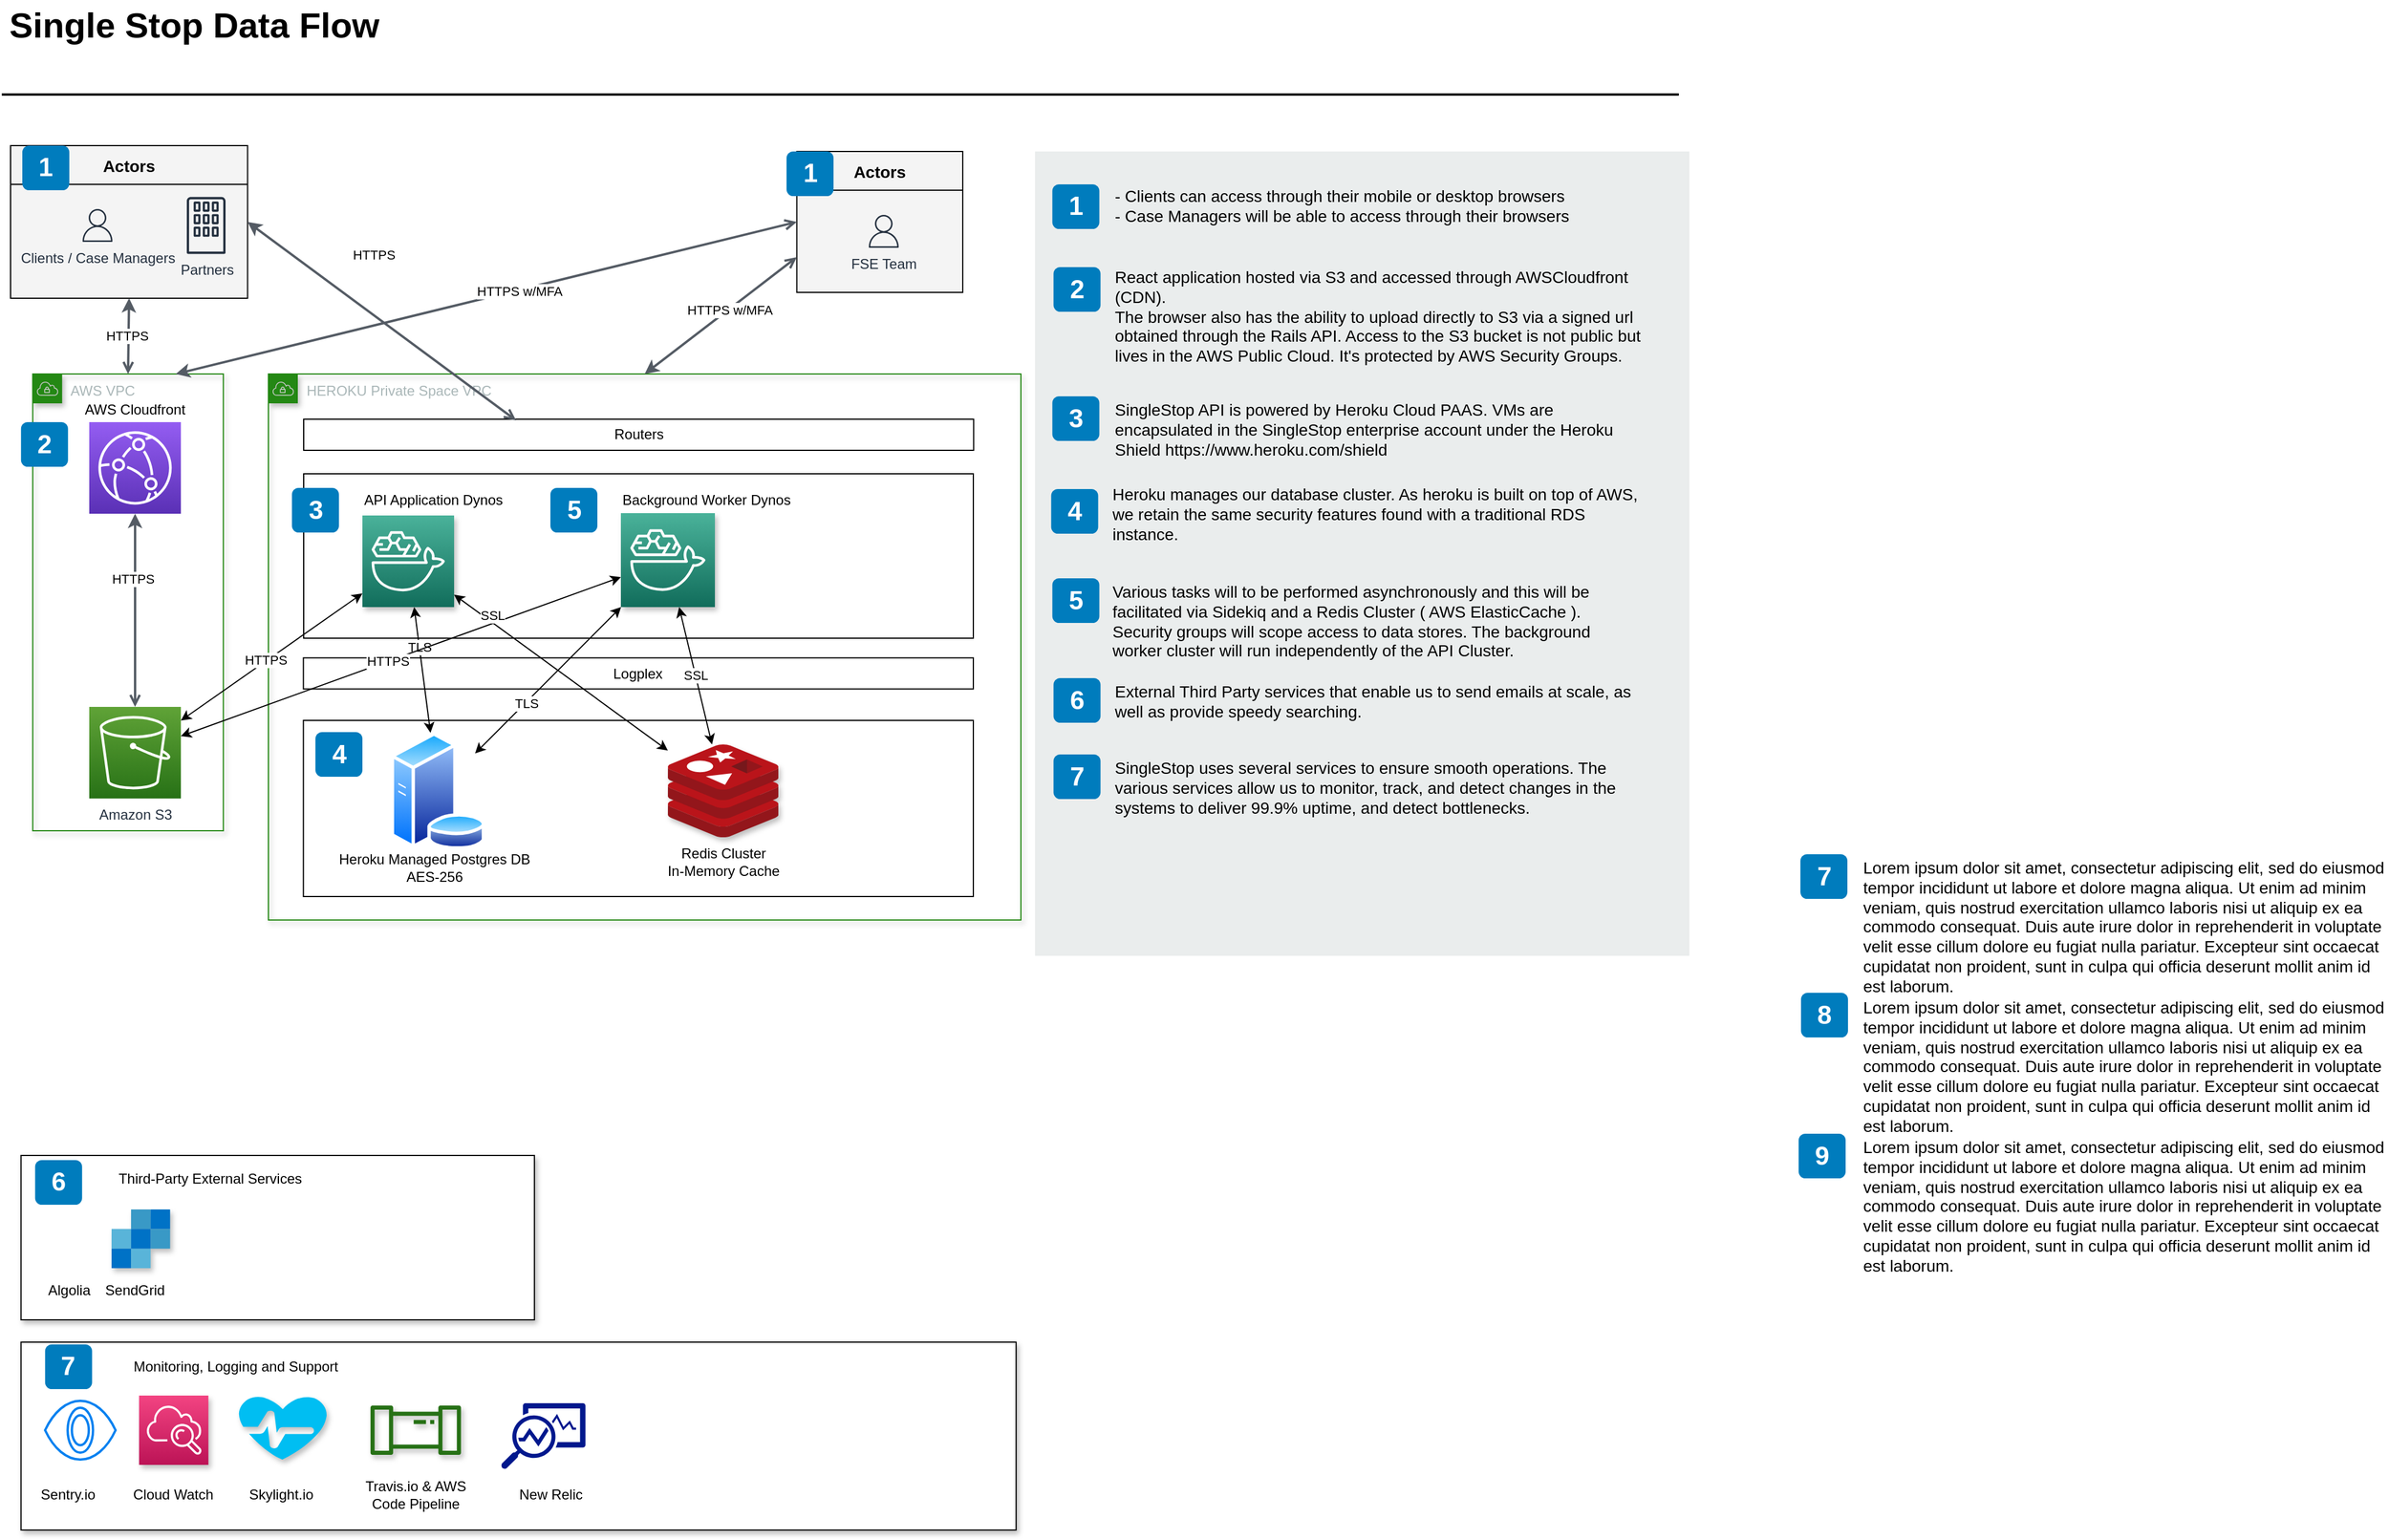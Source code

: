<mxfile version="14.4.8" type="github">
  <diagram id="Ht1M8jgEwFfnCIfOTk4-" name="Page-1">
    <mxGraphModel dx="1496" dy="941" grid="1" gridSize="10" guides="1" tooltips="1" connect="1" arrows="1" fold="1" page="1" pageScale="1" pageWidth="827" pageHeight="1169" math="0" shadow="0">
      <root>
        <mxCell id="0" />
        <mxCell id="1" parent="0" />
        <mxCell id="98RzqTz8dPdRyO4fyH7J-26" value="HEROKU Private Space VPC" style="points=[[0,0],[0.25,0],[0.5,0],[0.75,0],[1,0],[1,0.25],[1,0.5],[1,0.75],[1,1],[0.75,1],[0.5,1],[0.25,1],[0,1],[0,0.75],[0,0.5],[0,0.25]];outlineConnect=0;gradientColor=none;html=1;whiteSpace=wrap;fontSize=12;fontStyle=0;shape=mxgraph.aws4.group;grIcon=mxgraph.aws4.group_vpc;strokeColor=#248814;fillColor=none;verticalAlign=top;align=left;spacingLeft=30;fontColor=#AAB7B8;dashed=0;shadow=1;" vertex="1" parent="1">
          <mxGeometry x="259.5" y="344.5" width="640.5" height="465" as="geometry" />
        </mxCell>
        <mxCell id="98RzqTz8dPdRyO4fyH7J-34" value="&lt;font style=&quot;font-size: 12px&quot;&gt;Logplex&lt;/font&gt;" style="rounded=0;whiteSpace=wrap;html=1;" vertex="1" parent="1">
          <mxGeometry x="289.25" y="586.25" width="570.25" height="26.5" as="geometry" />
        </mxCell>
        <mxCell id="98RzqTz8dPdRyO4fyH7J-35" value="" style="rounded=0;whiteSpace=wrap;html=1;" vertex="1" parent="1">
          <mxGeometry x="289.25" y="639.5" width="570.25" height="150" as="geometry" />
        </mxCell>
        <mxCell id="98RzqTz8dPdRyO4fyH7J-33" value="" style="rounded=0;whiteSpace=wrap;html=1;" vertex="1" parent="1">
          <mxGeometry x="289.5" y="429.5" width="570" height="140" as="geometry" />
        </mxCell>
        <mxCell id="98RzqTz8dPdRyO4fyH7J-17" value="AWS VPC" style="points=[[0,0],[0.25,0],[0.5,0],[0.75,0],[1,0],[1,0.25],[1,0.5],[1,0.75],[1,1],[0.75,1],[0.5,1],[0.25,1],[0,1],[0,0.75],[0,0.5],[0,0.25]];outlineConnect=0;gradientColor=none;html=1;whiteSpace=wrap;fontSize=12;fontStyle=0;shape=mxgraph.aws4.group;grIcon=mxgraph.aws4.group_vpc;strokeColor=#248814;fillColor=none;verticalAlign=top;align=left;spacingLeft=30;fontColor=#AAB7B8;dashed=0;shadow=1;" vertex="1" parent="1">
          <mxGeometry x="58.88" y="344.5" width="162.25" height="389" as="geometry" />
        </mxCell>
        <mxCell id="uzytsqBTus65wIBebeHf-43" value="" style="rounded=0;whiteSpace=wrap;html=1;shadow=1;" parent="1" vertex="1">
          <mxGeometry x="48.88" y="1169" width="847" height="160" as="geometry" />
        </mxCell>
        <mxCell id="uzytsqBTus65wIBebeHf-30" value="" style="rounded=0;whiteSpace=wrap;html=1;shadow=1;" parent="1" vertex="1">
          <mxGeometry x="48.88" y="1010.0" width="437" height="140" as="geometry" />
        </mxCell>
        <mxCell id="jZVaUwOg5UY3L9NAnvdq-158" style="rounded=0;orthogonalLoop=1;jettySize=auto;html=1;endArrow=open;endFill=0;strokeColor=#545B64;strokeWidth=2;fontSize=14;startArrow=classic;startFill=1;" parent="1" source="uzytsqBTus65wIBebeHf-1" target="jZVaUwOg5UY3L9NAnvdq-73" edge="1">
          <mxGeometry relative="1" as="geometry">
            <mxPoint x="65.97" y="593.5" as="sourcePoint" />
            <mxPoint x="174.97" y="501.5" as="targetPoint" />
          </mxGeometry>
        </mxCell>
        <mxCell id="98RzqTz8dPdRyO4fyH7J-3" value="HTTPS" style="edgeLabel;html=1;align=center;verticalAlign=middle;resizable=0;points=[];" vertex="1" connectable="0" parent="jZVaUwOg5UY3L9NAnvdq-158">
          <mxGeometry x="-0.331" y="-2" relative="1" as="geometry">
            <mxPoint as="offset" />
          </mxGeometry>
        </mxCell>
        <mxCell id="-QjtrjUzRDEMRZ5MF8oH-46" value="" style="rounded=0;whiteSpace=wrap;html=1;fillColor=#EAEDED;fontSize=22;fontColor=#FFFFFF;strokeColor=none;labelBackgroundColor=none;" parent="1" vertex="1">
          <mxGeometry x="912" y="155" width="557" height="685" as="geometry" />
        </mxCell>
        <mxCell id="-QjtrjUzRDEMRZ5MF8oH-36" value="1" style="rounded=1;whiteSpace=wrap;html=1;fillColor=#007CBD;strokeColor=none;fontColor=#FFFFFF;fontStyle=1;fontSize=22;labelBackgroundColor=none;" parent="1" vertex="1">
          <mxGeometry x="926.75" y="183" width="40" height="38" as="geometry" />
        </mxCell>
        <mxCell id="-QjtrjUzRDEMRZ5MF8oH-37" value="2" style="rounded=1;whiteSpace=wrap;html=1;fillColor=#007CBD;strokeColor=none;fontColor=#FFFFFF;fontStyle=1;fontSize=22;labelBackgroundColor=none;" parent="1" vertex="1">
          <mxGeometry x="927.75" y="253.5" width="40" height="38" as="geometry" />
        </mxCell>
        <mxCell id="-QjtrjUzRDEMRZ5MF8oH-38" value="3" style="rounded=1;whiteSpace=wrap;html=1;fillColor=#007CBD;strokeColor=none;fontColor=#FFFFFF;fontStyle=1;fontSize=22;labelBackgroundColor=none;" parent="1" vertex="1">
          <mxGeometry x="926.75" y="363.5" width="40" height="38" as="geometry" />
        </mxCell>
        <mxCell id="-QjtrjUzRDEMRZ5MF8oH-39" value="4" style="rounded=1;whiteSpace=wrap;html=1;fillColor=#007CBD;strokeColor=none;fontColor=#FFFFFF;fontStyle=1;fontSize=22;labelBackgroundColor=none;" parent="1" vertex="1">
          <mxGeometry x="925.75" y="442.5" width="40" height="38" as="geometry" />
        </mxCell>
        <mxCell id="-QjtrjUzRDEMRZ5MF8oH-40" value="5" style="rounded=1;whiteSpace=wrap;html=1;fillColor=#007CBD;strokeColor=none;fontColor=#FFFFFF;fontStyle=1;fontSize=22;labelBackgroundColor=none;" parent="1" vertex="1">
          <mxGeometry x="926.75" y="518.5" width="40" height="38" as="geometry" />
        </mxCell>
        <mxCell id="-QjtrjUzRDEMRZ5MF8oH-41" value="6" style="rounded=1;whiteSpace=wrap;html=1;fillColor=#007CBD;strokeColor=none;fontColor=#FFFFFF;fontStyle=1;fontSize=22;labelBackgroundColor=none;" parent="1" vertex="1">
          <mxGeometry x="927.75" y="603.5" width="40" height="38" as="geometry" />
        </mxCell>
        <mxCell id="-QjtrjUzRDEMRZ5MF8oH-42" value="7" style="rounded=1;whiteSpace=wrap;html=1;fillColor=#007CBD;strokeColor=none;fontColor=#FFFFFF;fontStyle=1;fontSize=22;labelBackgroundColor=none;" parent="1" vertex="1">
          <mxGeometry x="1563.5" y="753.5" width="40" height="38" as="geometry" />
        </mxCell>
        <mxCell id="-QjtrjUzRDEMRZ5MF8oH-43" value="8" style="rounded=1;whiteSpace=wrap;html=1;fillColor=#007CBD;strokeColor=none;fontColor=#FFFFFF;fontStyle=1;fontSize=22;labelBackgroundColor=none;" parent="1" vertex="1">
          <mxGeometry x="1564" y="871.5" width="40" height="38" as="geometry" />
        </mxCell>
        <mxCell id="-QjtrjUzRDEMRZ5MF8oH-44" value="9" style="rounded=1;whiteSpace=wrap;html=1;fillColor=#007CBD;strokeColor=none;fontColor=#FFFFFF;fontStyle=1;fontSize=22;labelBackgroundColor=none;" parent="1" vertex="1">
          <mxGeometry x="1562" y="991.5" width="40" height="38" as="geometry" />
        </mxCell>
        <mxCell id="-QjtrjUzRDEMRZ5MF8oH-47" value="Single Stop Data Flow" style="text;html=1;resizable=0;points=[];autosize=1;align=left;verticalAlign=top;spacingTop=-4;fontSize=30;fontStyle=1;labelBackgroundColor=none;" parent="1" vertex="1">
          <mxGeometry x="36.5" y="26.5" width="330" height="40" as="geometry" />
        </mxCell>
        <mxCell id="SCVMTBWpLvtzJIhz15lM-1" value="" style="line;strokeWidth=2;html=1;fontSize=14;labelBackgroundColor=none;" parent="1" vertex="1">
          <mxGeometry x="32.5" y="101.5" width="1427.5" height="10" as="geometry" />
        </mxCell>
        <mxCell id="SCVMTBWpLvtzJIhz15lM-6" value="- Clients can access through their mobile or desktop browsers&lt;br&gt;- Case Managers will be able to access through their browsers&lt;br&gt;" style="text;html=1;align=left;verticalAlign=top;spacingTop=-4;fontSize=14;labelBackgroundColor=none;whiteSpace=wrap;" parent="1" vertex="1">
          <mxGeometry x="978.25" y="181.5" width="449" height="72" as="geometry" />
        </mxCell>
        <mxCell id="SCVMTBWpLvtzJIhz15lM-7" value="React application hosted via S3 and accessed through AWSCloudfront (CDN).&lt;br&gt;The browser also has the ability to upload directly to S3 via a signed url obtained through the Rails API. Access to the S3 bucket is not public but lives in the AWS Public Cloud. It&#39;s protected by AWS Security Groups.&amp;nbsp;" style="text;html=1;align=left;verticalAlign=top;spacingTop=-4;fontSize=14;labelBackgroundColor=none;whiteSpace=wrap;" parent="1" vertex="1">
          <mxGeometry x="978.25" y="251" width="450" height="112.5" as="geometry" />
        </mxCell>
        <mxCell id="SCVMTBWpLvtzJIhz15lM-9" value="SingleStop API is powered by Heroku Cloud PAAS. VMs are encapsulated in the SingleStop enterprise account under the Heroku Shield&amp;nbsp;https://www.heroku.com/shield" style="text;html=1;align=left;verticalAlign=top;spacingTop=-4;fontSize=14;labelBackgroundColor=none;whiteSpace=wrap;" parent="1" vertex="1">
          <mxGeometry x="978.25" y="363.5" width="450" height="117" as="geometry" />
        </mxCell>
        <mxCell id="SCVMTBWpLvtzJIhz15lM-10" value="Heroku manages our database cluster. As heroku is built on top of AWS, we retain the same security features found with a traditional RDS instance." style="text;html=1;align=left;verticalAlign=top;spacingTop=-4;fontSize=14;labelBackgroundColor=none;whiteSpace=wrap;" parent="1" vertex="1">
          <mxGeometry x="976.25" y="435.5" width="450" height="121" as="geometry" />
        </mxCell>
        <mxCell id="SCVMTBWpLvtzJIhz15lM-11" value="&lt;span&gt;Various tasks will to be performed asynchronously and this will be facilitated via Sidekiq and a Redis Cluster ( AWS ElasticCache ). Security groups will scope access to data stores. The background worker cluster will run independently of the API Cluster.&amp;nbsp;&lt;/span&gt;" style="text;html=1;align=left;verticalAlign=top;spacingTop=-4;fontSize=14;labelBackgroundColor=none;whiteSpace=wrap;" parent="1" vertex="1">
          <mxGeometry x="976.25" y="518.5" width="449" height="75" as="geometry" />
        </mxCell>
        <mxCell id="SCVMTBWpLvtzJIhz15lM-12" value="&lt;span&gt;External Third Party services that enable us to send emails at scale, as well as provide speedy searching.&lt;/span&gt;" style="text;html=1;align=left;verticalAlign=top;spacingTop=-4;fontSize=14;labelBackgroundColor=none;whiteSpace=wrap;" parent="1" vertex="1">
          <mxGeometry x="977.75" y="603.5" width="450" height="53" as="geometry" />
        </mxCell>
        <mxCell id="SCVMTBWpLvtzJIhz15lM-13" value="&lt;span&gt;Lorem ipsum dolor sit amet, consectetur adipiscing elit, sed do eiusmod tempor incididunt ut labore et dolore magna aliqua. Ut enim ad minim veniam, quis nostrud exercitation ullamco laboris nisi ut aliquip ex ea commodo consequat. Duis aute irure dolor in reprehenderit in voluptate velit esse cillum dolore eu fugiat nulla pariatur. Excepteur sint occaecat cupidatat non proident, sunt in culpa qui officia deserunt mollit anim id est laborum.&lt;/span&gt;&lt;br&gt;" style="text;html=1;align=left;verticalAlign=top;spacingTop=-4;fontSize=14;labelBackgroundColor=none;whiteSpace=wrap;" parent="1" vertex="1">
          <mxGeometry x="1614.5" y="754" width="449" height="113" as="geometry" />
        </mxCell>
        <mxCell id="SCVMTBWpLvtzJIhz15lM-14" value="&lt;span&gt;Lorem ipsum dolor sit amet, consectetur adipiscing elit, sed do eiusmod tempor incididunt ut labore et dolore magna aliqua. Ut enim ad minim veniam, quis nostrud exercitation ullamco laboris nisi ut aliquip ex ea commodo consequat. Duis aute irure dolor in reprehenderit in voluptate velit esse cillum dolore eu fugiat nulla pariatur. Excepteur sint occaecat cupidatat non proident, sunt in culpa qui officia deserunt mollit anim id est laborum.&lt;/span&gt;&lt;br&gt;" style="text;html=1;align=left;verticalAlign=top;spacingTop=-4;fontSize=14;labelBackgroundColor=none;whiteSpace=wrap;" parent="1" vertex="1">
          <mxGeometry x="1614.5" y="873" width="449" height="124" as="geometry" />
        </mxCell>
        <mxCell id="SCVMTBWpLvtzJIhz15lM-15" value="&lt;span&gt;Lorem ipsum dolor sit amet, consectetur adipiscing elit, sed do eiusmod tempor incididunt ut labore et dolore magna aliqua. Ut enim ad minim veniam, quis nostrud exercitation ullamco laboris nisi ut aliquip ex ea commodo consequat. Duis aute irure dolor in reprehenderit in voluptate velit esse cillum dolore eu fugiat nulla pariatur. Excepteur sint occaecat cupidatat non proident, sunt in culpa qui officia deserunt mollit anim id est laborum.&lt;/span&gt;&lt;br&gt;" style="text;html=1;align=left;verticalAlign=top;spacingTop=-4;fontSize=14;labelBackgroundColor=none;whiteSpace=wrap;" parent="1" vertex="1">
          <mxGeometry x="1614.5" y="992" width="449" height="115" as="geometry" />
        </mxCell>
        <mxCell id="jZVaUwOg5UY3L9NAnvdq-59" value="Actors" style="swimlane;fontSize=14;align=center;swimlaneFillColor=#f4f4f4;fillColor=#f4f4f4;collapsible=0;startSize=33;" parent="1" vertex="1">
          <mxGeometry x="40" y="150" width="201.75" height="130" as="geometry" />
        </mxCell>
        <mxCell id="jZVaUwOg5UY3L9NAnvdq-60" value="Clients / Case Managers" style="outlineConnect=0;fontColor=#232F3E;gradientColor=none;fillColor=#232F3E;strokeColor=none;dashed=0;verticalLabelPosition=bottom;verticalAlign=top;align=center;html=1;fontSize=12;fontStyle=0;aspect=fixed;pointerEvents=1;shape=mxgraph.aws4.user;labelBackgroundColor=none;" parent="jZVaUwOg5UY3L9NAnvdq-59" vertex="1">
          <mxGeometry x="60" y="54" width="28" height="28" as="geometry" />
        </mxCell>
        <mxCell id="jZVaUwOg5UY3L9NAnvdq-61" value="Partners" style="outlineConnect=0;fontColor=#232F3E;gradientColor=none;fillColor=#232F3E;strokeColor=none;dashed=0;verticalLabelPosition=bottom;verticalAlign=top;align=center;html=1;fontSize=12;fontStyle=0;aspect=fixed;pointerEvents=1;shape=mxgraph.aws4.corporate_data_center;labelBackgroundColor=none;" parent="jZVaUwOg5UY3L9NAnvdq-59" vertex="1">
          <mxGeometry x="150" y="43.71" width="33" height="48.57" as="geometry" />
        </mxCell>
        <mxCell id="jZVaUwOg5UY3L9NAnvdq-101" value="1" style="rounded=1;whiteSpace=wrap;html=1;fillColor=#007CBD;strokeColor=none;fontColor=#FFFFFF;fontStyle=1;fontSize=22;labelBackgroundColor=none;" parent="jZVaUwOg5UY3L9NAnvdq-59" vertex="1">
          <mxGeometry x="10" width="40" height="38" as="geometry" />
        </mxCell>
        <mxCell id="-QjtrjUzRDEMRZ5MF8oH-28" value="4" style="rounded=1;whiteSpace=wrap;html=1;fillColor=#007CBD;strokeColor=none;fontColor=#FFFFFF;fontStyle=1;fontSize=22;labelBackgroundColor=none;" parent="1" vertex="1">
          <mxGeometry x="299.5" y="649.5" width="40" height="38" as="geometry" />
        </mxCell>
        <mxCell id="jZVaUwOg5UY3L9NAnvdq-73" value="Amazon S3" style="outlineConnect=0;fontColor=#232F3E;gradientColor=#60A337;gradientDirection=north;fillColor=#277116;strokeColor=#ffffff;dashed=0;verticalLabelPosition=bottom;verticalAlign=top;align=center;html=1;fontSize=12;fontStyle=0;aspect=fixed;shape=mxgraph.aws4.resourceIcon;resIcon=mxgraph.aws4.s3;labelBackgroundColor=none;" parent="1" vertex="1">
          <mxGeometry x="106.97" y="628" width="78" height="78" as="geometry" />
        </mxCell>
        <mxCell id="jZVaUwOg5UY3L9NAnvdq-102" value="2" style="rounded=1;whiteSpace=wrap;html=1;fillColor=#007CBD;strokeColor=none;fontColor=#FFFFFF;fontStyle=1;fontSize=22;labelBackgroundColor=none;" parent="1" vertex="1">
          <mxGeometry x="48.88" y="385.5" width="40" height="38" as="geometry" />
        </mxCell>
        <mxCell id="jZVaUwOg5UY3L9NAnvdq-103" value="3" style="rounded=1;whiteSpace=wrap;html=1;fillColor=#007CBD;strokeColor=none;fontColor=#FFFFFF;fontStyle=1;fontSize=22;labelBackgroundColor=none;" parent="1" vertex="1">
          <mxGeometry x="279.5" y="441.5" width="40" height="38" as="geometry" />
        </mxCell>
        <mxCell id="jZVaUwOg5UY3L9NAnvdq-104" value="5" style="rounded=1;whiteSpace=wrap;html=1;fillColor=#007CBD;strokeColor=none;fontColor=#FFFFFF;fontStyle=1;fontSize=22;labelBackgroundColor=none;" parent="1" vertex="1">
          <mxGeometry x="499.5" y="441.5" width="40" height="38" as="geometry" />
        </mxCell>
        <mxCell id="jZVaUwOg5UY3L9NAnvdq-105" value="6" style="rounded=1;whiteSpace=wrap;html=1;fillColor=#007CBD;strokeColor=none;fontColor=#FFFFFF;fontStyle=1;fontSize=22;labelBackgroundColor=none;" parent="1" vertex="1">
          <mxGeometry x="60.88" y="1014.0" width="40" height="38" as="geometry" />
        </mxCell>
        <mxCell id="jZVaUwOg5UY3L9NAnvdq-106" value="7" style="rounded=1;whiteSpace=wrap;html=1;fillColor=#007CBD;strokeColor=none;fontColor=#FFFFFF;fontStyle=1;fontSize=22;labelBackgroundColor=none;" parent="1" vertex="1">
          <mxGeometry x="69.38" y="1171" width="40" height="38" as="geometry" />
        </mxCell>
        <mxCell id="uzytsqBTus65wIBebeHf-1" value="" style="outlineConnect=0;fontColor=#232F3E;gradientColor=#945DF2;gradientDirection=north;fillColor=#5A30B5;strokeColor=#ffffff;dashed=0;verticalLabelPosition=bottom;verticalAlign=top;align=center;html=1;fontSize=12;fontStyle=0;aspect=fixed;shape=mxgraph.aws4.resourceIcon;resIcon=mxgraph.aws4.cloudfront;" parent="1" vertex="1">
          <mxGeometry x="106.97" y="385.5" width="78" height="78" as="geometry" />
        </mxCell>
        <mxCell id="uzytsqBTus65wIBebeHf-11" value="AWS Cloudfront" style="text;html=1;strokeColor=none;fillColor=none;align=center;verticalAlign=middle;whiteSpace=wrap;rounded=0;shadow=1;" parent="1" vertex="1">
          <mxGeometry x="90.97" y="363.5" width="110" height="22" as="geometry" />
        </mxCell>
        <mxCell id="uzytsqBTus65wIBebeHf-17" value="" style="endArrow=classic;startArrow=classic;html=1;" parent="1" source="SrRmDrOajrdgo06jVMu_-1" target="uzytsqBTus65wIBebeHf-12" edge="1">
          <mxGeometry width="50" height="50" relative="1" as="geometry">
            <mxPoint x="1097.5" y="625.037" as="sourcePoint" />
            <mxPoint x="1037.5" y="677.5" as="targetPoint" />
          </mxGeometry>
        </mxCell>
        <mxCell id="98RzqTz8dPdRyO4fyH7J-14" value="TLS" style="edgeLabel;html=1;align=center;verticalAlign=middle;resizable=0;points=[];" vertex="1" connectable="0" parent="uzytsqBTus65wIBebeHf-17">
          <mxGeometry x="0.303" y="1" relative="1" as="geometry">
            <mxPoint y="-3.81" as="offset" />
          </mxGeometry>
        </mxCell>
        <mxCell id="uzytsqBTus65wIBebeHf-20" value="API Application Dynos" style="text;html=1;strokeColor=none;fillColor=none;align=center;verticalAlign=middle;whiteSpace=wrap;rounded=0;shadow=1;" parent="1" vertex="1">
          <mxGeometry x="329.5" y="441.5" width="140" height="20" as="geometry" />
        </mxCell>
        <mxCell id="uzytsqBTus65wIBebeHf-21" value="" style="aspect=fixed;html=1;points=[];align=center;image;fontSize=12;image=img/lib/mscae/Cache_Redis_Product.svg;shadow=1;" parent="1" vertex="1">
          <mxGeometry x="599.5" y="660" width="94.05" height="79" as="geometry" />
        </mxCell>
        <mxCell id="uzytsqBTus65wIBebeHf-24" value="" style="outlineConnect=0;fontColor=#232F3E;gradientColor=#4AB29A;gradientDirection=north;fillColor=#116D5B;strokeColor=#ffffff;dashed=0;verticalLabelPosition=bottom;verticalAlign=top;align=center;html=1;fontSize=12;fontStyle=0;aspect=fixed;shape=mxgraph.aws4.resourceIcon;resIcon=mxgraph.aws4.deep_learning_containers;shadow=1;" parent="1" vertex="1">
          <mxGeometry x="559.5" y="463" width="80" height="80" as="geometry" />
        </mxCell>
        <mxCell id="uzytsqBTus65wIBebeHf-25" value="Background Worker Dynos" style="text;html=1;strokeColor=none;fillColor=none;align=center;verticalAlign=middle;whiteSpace=wrap;rounded=0;shadow=1;" parent="1" vertex="1">
          <mxGeometry x="554.5" y="441.5" width="155" height="20" as="geometry" />
        </mxCell>
        <mxCell id="uzytsqBTus65wIBebeHf-28" value="" style="endArrow=classic;startArrow=classic;html=1;" parent="1" source="SrRmDrOajrdgo06jVMu_-1" target="uzytsqBTus65wIBebeHf-24" edge="1">
          <mxGeometry width="50" height="50" relative="1" as="geometry">
            <mxPoint x="1097.5" y="665.584" as="sourcePoint" />
            <mxPoint x="1125" y="651.5" as="targetPoint" />
          </mxGeometry>
        </mxCell>
        <mxCell id="98RzqTz8dPdRyO4fyH7J-15" value="TLS" style="edgeLabel;html=1;align=center;verticalAlign=middle;resizable=0;points=[];" vertex="1" connectable="0" parent="uzytsqBTus65wIBebeHf-28">
          <mxGeometry x="0.109" relative="1" as="geometry">
            <mxPoint x="-25.06" y="26.23" as="offset" />
          </mxGeometry>
        </mxCell>
        <mxCell id="uzytsqBTus65wIBebeHf-31" value="Third-Party External Services" style="text;html=1;strokeColor=none;fillColor=none;align=center;verticalAlign=middle;whiteSpace=wrap;rounded=0;shadow=1;" parent="1" vertex="1">
          <mxGeometry x="60.38" y="1020.0" width="300" height="20" as="geometry" />
        </mxCell>
        <mxCell id="uzytsqBTus65wIBebeHf-32" value="" style="shape=image;html=1;verticalAlign=top;verticalLabelPosition=bottom;labelBackgroundColor=#ffffff;imageAspect=0;aspect=fixed;image=https://cdn4.iconfinder.com/data/icons/logos-and-brands/512/12_Algolia_logo_logos-128.png;shadow=1;" parent="1" vertex="1">
          <mxGeometry x="60.88" y="1052" width="58" height="58" as="geometry" />
        </mxCell>
        <mxCell id="uzytsqBTus65wIBebeHf-33" value="" style="aspect=fixed;html=1;points=[];align=center;image;fontSize=12;image=img/lib/mscae/SendGrid_Accounts.svg;shadow=1;" parent="1" vertex="1">
          <mxGeometry x="125.88" y="1056" width="50" height="50" as="geometry" />
        </mxCell>
        <mxCell id="uzytsqBTus65wIBebeHf-34" value="SendGrid" style="text;html=1;strokeColor=none;fillColor=none;align=center;verticalAlign=middle;whiteSpace=wrap;rounded=0;shadow=1;" parent="1" vertex="1">
          <mxGeometry x="125.88" y="1115" width="40" height="20" as="geometry" />
        </mxCell>
        <mxCell id="uzytsqBTus65wIBebeHf-35" value="Algolia" style="text;html=1;strokeColor=none;fillColor=none;align=center;verticalAlign=middle;whiteSpace=wrap;rounded=0;shadow=1;" parent="1" vertex="1">
          <mxGeometry x="69.88" y="1115" width="40" height="20" as="geometry" />
        </mxCell>
        <mxCell id="uzytsqBTus65wIBebeHf-40" value="" style="endArrow=classic;startArrow=classic;html=1;" parent="1" source="uzytsqBTus65wIBebeHf-24" target="uzytsqBTus65wIBebeHf-21" edge="1">
          <mxGeometry width="50" height="50" relative="1" as="geometry">
            <mxPoint x="1127.5" y="758.5" as="sourcePoint" />
            <mxPoint x="1177.5" y="708.5" as="targetPoint" />
          </mxGeometry>
        </mxCell>
        <mxCell id="98RzqTz8dPdRyO4fyH7J-16" value="SSL" style="edgeLabel;html=1;align=center;verticalAlign=middle;resizable=0;points=[];" vertex="1" connectable="0" parent="uzytsqBTus65wIBebeHf-40">
          <mxGeometry x="-0.016" relative="1" as="geometry">
            <mxPoint as="offset" />
          </mxGeometry>
        </mxCell>
        <mxCell id="uzytsqBTus65wIBebeHf-44" value="Monitoring, Logging and Support&amp;nbsp;" style="text;html=1;strokeColor=none;fillColor=none;align=center;verticalAlign=middle;whiteSpace=wrap;rounded=0;shadow=1;" parent="1" vertex="1">
          <mxGeometry x="137.63" y="1181" width="191.25" height="18" as="geometry" />
        </mxCell>
        <mxCell id="uzytsqBTus65wIBebeHf-45" value="Sentry.io" style="text;html=1;strokeColor=none;fillColor=none;align=center;verticalAlign=middle;whiteSpace=wrap;rounded=0;shadow=1;" parent="1" vertex="1">
          <mxGeometry x="69.38" y="1289" width="40" height="20" as="geometry" />
        </mxCell>
        <mxCell id="uzytsqBTus65wIBebeHf-46" value="" style="outlineConnect=0;fontColor=#232F3E;gradientColor=#F34482;gradientDirection=north;fillColor=#BC1356;strokeColor=#ffffff;dashed=0;verticalLabelPosition=bottom;verticalAlign=top;align=center;html=1;fontSize=12;fontStyle=0;aspect=fixed;shape=mxgraph.aws4.resourceIcon;resIcon=mxgraph.aws4.cloudwatch;shadow=1;" parent="1" vertex="1">
          <mxGeometry x="149.38" y="1214.5" width="59" height="59" as="geometry" />
        </mxCell>
        <mxCell id="uzytsqBTus65wIBebeHf-48" value="" style="html=1;verticalLabelPosition=bottom;align=center;labelBackgroundColor=#ffffff;verticalAlign=top;strokeWidth=2;strokeColor=#0080F0;shadow=0;dashed=0;shape=mxgraph.ios7.icons.eye;" parent="1" vertex="1">
          <mxGeometry x="69.38" y="1219" width="60" height="50" as="geometry" />
        </mxCell>
        <mxCell id="uzytsqBTus65wIBebeHf-49" value="Cloud Watch" style="text;html=1;strokeColor=none;fillColor=none;align=center;verticalAlign=middle;whiteSpace=wrap;rounded=0;shadow=1;" parent="1" vertex="1">
          <mxGeometry x="135.38" y="1289" width="87" height="20" as="geometry" />
        </mxCell>
        <mxCell id="uzytsqBTus65wIBebeHf-50" value="" style="verticalLabelPosition=bottom;html=1;verticalAlign=top;align=center;strokeColor=none;fillColor=#00BEF2;shape=mxgraph.azure.health_monitoring;shadow=1;" parent="1" vertex="1">
          <mxGeometry x="234.38" y="1215" width="75" height="54" as="geometry" />
        </mxCell>
        <mxCell id="uzytsqBTus65wIBebeHf-51" value="Skylight.io" style="text;html=1;strokeColor=none;fillColor=none;align=center;verticalAlign=middle;whiteSpace=wrap;rounded=0;shadow=1;" parent="1" vertex="1">
          <mxGeometry x="232.38" y="1289" width="77" height="20" as="geometry" />
        </mxCell>
        <mxCell id="uzytsqBTus65wIBebeHf-52" value="" style="outlineConnect=0;fontColor=#232F3E;gradientColor=none;fillColor=#277116;strokeColor=none;dashed=0;verticalLabelPosition=bottom;verticalAlign=top;align=center;html=1;fontSize=12;fontStyle=0;aspect=fixed;pointerEvents=1;shape=mxgraph.aws4.iot_analytics_pipeline;shadow=1;" parent="1" vertex="1">
          <mxGeometry x="345.88" y="1223" width="78" height="42" as="geometry" />
        </mxCell>
        <mxCell id="uzytsqBTus65wIBebeHf-53" value="Travis.io &amp;amp; AWS Code Pipeline" style="text;html=1;strokeColor=none;fillColor=none;align=center;verticalAlign=middle;whiteSpace=wrap;rounded=0;shadow=1;" parent="1" vertex="1">
          <mxGeometry x="331.38" y="1289" width="108" height="20" as="geometry" />
        </mxCell>
        <mxCell id="uzytsqBTus65wIBebeHf-54" value="" style="aspect=fixed;pointerEvents=1;shadow=0;dashed=0;html=1;strokeColor=none;labelPosition=center;verticalLabelPosition=bottom;verticalAlign=top;align=center;fillColor=#00188D;shape=mxgraph.mscae.enterprise.monitor_running_apps" parent="1" vertex="1">
          <mxGeometry x="457.59" y="1221" width="71.79" height="56" as="geometry" />
        </mxCell>
        <mxCell id="uzytsqBTus65wIBebeHf-55" value="New Relic" style="text;html=1;strokeColor=none;fillColor=none;align=center;verticalAlign=middle;whiteSpace=wrap;rounded=0;shadow=1;" parent="1" vertex="1">
          <mxGeometry x="471.38" y="1289" width="58" height="20" as="geometry" />
        </mxCell>
        <mxCell id="uzytsqBTus65wIBebeHf-56" value="7" style="rounded=1;whiteSpace=wrap;html=1;fillColor=#007CBD;strokeColor=none;fontColor=#FFFFFF;fontStyle=1;fontSize=22;labelBackgroundColor=none;" parent="1" vertex="1">
          <mxGeometry x="927.75" y="668.5" width="40" height="38" as="geometry" />
        </mxCell>
        <mxCell id="uzytsqBTus65wIBebeHf-57" value="&lt;span&gt;SingleStop uses several services to ensure smooth operations. The various services allow us to monitor, track, and detect changes&amp;nbsp;in the systems to deliver 99.9% uptime, and detect bottlenecks.&amp;nbsp;&lt;/span&gt;" style="text;html=1;align=left;verticalAlign=top;spacingTop=-4;fontSize=14;labelBackgroundColor=none;whiteSpace=wrap;" parent="1" vertex="1">
          <mxGeometry x="978.25" y="668.5" width="450" height="53" as="geometry" />
        </mxCell>
        <mxCell id="uzytsqBTus65wIBebeHf-58" value="Redis Cluster&lt;br&gt;In-Memory Cache" style="text;html=1;strokeColor=none;fillColor=none;align=center;verticalAlign=middle;whiteSpace=wrap;rounded=0;shadow=1;" parent="1" vertex="1">
          <mxGeometry x="521.78" y="749.5" width="249.5" height="20" as="geometry" />
        </mxCell>
        <mxCell id="SrRmDrOajrdgo06jVMu_-1" value="" style="aspect=fixed;perimeter=ellipsePerimeter;html=1;align=center;shadow=0;dashed=0;spacingTop=3;image;image=img/lib/active_directory/database_server.svg;" parent="1" vertex="1">
          <mxGeometry x="362.75" y="649.5" width="82" height="100" as="geometry" />
        </mxCell>
        <mxCell id="SrRmDrOajrdgo06jVMu_-2" value="Heroku Managed Postgres DB&lt;br&gt;AES-256" style="text;html=1;strokeColor=none;fillColor=none;align=center;verticalAlign=middle;whiteSpace=wrap;rounded=0;" parent="1" vertex="1">
          <mxGeometry x="311.25" y="749.5" width="180" height="30" as="geometry" />
        </mxCell>
        <mxCell id="98RzqTz8dPdRyO4fyH7J-10" value="" style="endArrow=classic;html=1;startArrow=classic;startFill=1;endFill=1;" edge="1" parent="1" source="jZVaUwOg5UY3L9NAnvdq-73" target="uzytsqBTus65wIBebeHf-12">
          <mxGeometry width="50" height="50" relative="1" as="geometry">
            <mxPoint x="250" y="200" as="sourcePoint" />
            <mxPoint x="554" y="225.703" as="targetPoint" />
          </mxGeometry>
        </mxCell>
        <mxCell id="98RzqTz8dPdRyO4fyH7J-11" value="HTTPS" style="edgeLabel;html=1;align=center;verticalAlign=middle;resizable=0;points=[];" vertex="1" connectable="0" parent="98RzqTz8dPdRyO4fyH7J-10">
          <mxGeometry x="-0.06" y="1" relative="1" as="geometry">
            <mxPoint as="offset" />
          </mxGeometry>
        </mxCell>
        <mxCell id="98RzqTz8dPdRyO4fyH7J-12" value="" style="endArrow=classic;html=1;startArrow=classic;startFill=1;endFill=1;" edge="1" parent="1" source="jZVaUwOg5UY3L9NAnvdq-73" target="uzytsqBTus65wIBebeHf-24">
          <mxGeometry width="50" height="50" relative="1" as="geometry">
            <mxPoint x="397.345" y="524.5" as="sourcePoint" />
            <mxPoint x="564" y="235.703" as="targetPoint" />
          </mxGeometry>
        </mxCell>
        <mxCell id="98RzqTz8dPdRyO4fyH7J-13" value="HTTPS" style="edgeLabel;html=1;align=center;verticalAlign=middle;resizable=0;points=[];" vertex="1" connectable="0" parent="98RzqTz8dPdRyO4fyH7J-12">
          <mxGeometry x="-0.06" y="1" relative="1" as="geometry">
            <mxPoint as="offset" />
          </mxGeometry>
        </mxCell>
        <mxCell id="98RzqTz8dPdRyO4fyH7J-18" value="" style="endArrow=classic;startArrow=classic;html=1;" edge="1" parent="1" source="uzytsqBTus65wIBebeHf-12" target="uzytsqBTus65wIBebeHf-21">
          <mxGeometry width="50" height="50" relative="1" as="geometry">
            <mxPoint x="1398.5" y="1169.772" as="sourcePoint" />
            <mxPoint x="1277.5" y="759.5" as="targetPoint" />
          </mxGeometry>
        </mxCell>
        <mxCell id="98RzqTz8dPdRyO4fyH7J-19" value="SSL" style="edgeLabel;html=1;align=center;verticalAlign=middle;resizable=0;points=[];" vertex="1" connectable="0" parent="98RzqTz8dPdRyO4fyH7J-18">
          <mxGeometry x="-0.016" relative="1" as="geometry">
            <mxPoint x="-57.68" y="-48.36" as="offset" />
          </mxGeometry>
        </mxCell>
        <mxCell id="98RzqTz8dPdRyO4fyH7J-29" style="rounded=0;orthogonalLoop=1;jettySize=auto;html=1;endArrow=open;endFill=0;strokeColor=#545B64;strokeWidth=2;fontSize=14;startArrow=classic;startFill=1;exitX=0.5;exitY=1;exitDx=0;exitDy=0;entryX=0.5;entryY=0;entryDx=0;entryDy=0;" edge="1" parent="1" source="jZVaUwOg5UY3L9NAnvdq-59" target="98RzqTz8dPdRyO4fyH7J-17">
          <mxGeometry relative="1" as="geometry">
            <mxPoint x="310" y="360.5" as="sourcePoint" />
            <mxPoint x="310" y="525" as="targetPoint" />
          </mxGeometry>
        </mxCell>
        <mxCell id="98RzqTz8dPdRyO4fyH7J-30" value="HTTPS" style="edgeLabel;html=1;align=center;verticalAlign=middle;resizable=0;points=[];" vertex="1" connectable="0" parent="98RzqTz8dPdRyO4fyH7J-29">
          <mxGeometry x="-0.331" y="-2" relative="1" as="geometry">
            <mxPoint x="0.3" y="9.93" as="offset" />
          </mxGeometry>
        </mxCell>
        <mxCell id="98RzqTz8dPdRyO4fyH7J-32" value="&lt;font style=&quot;font-size: 12px&quot;&gt;Routers&lt;/font&gt;" style="rounded=0;whiteSpace=wrap;html=1;" vertex="1" parent="1">
          <mxGeometry x="289.5" y="383" width="570.25" height="26.5" as="geometry" />
        </mxCell>
        <mxCell id="98RzqTz8dPdRyO4fyH7J-37" style="rounded=0;orthogonalLoop=1;jettySize=auto;html=1;endArrow=open;endFill=0;strokeColor=#545B64;strokeWidth=2;fontSize=14;startArrow=classic;startFill=1;exitX=1;exitY=0.5;exitDx=0;exitDy=0;entryX=0.317;entryY=0.038;entryDx=0;entryDy=0;entryPerimeter=0;" edge="1" parent="1" source="jZVaUwOg5UY3L9NAnvdq-59" target="98RzqTz8dPdRyO4fyH7J-32">
          <mxGeometry relative="1" as="geometry">
            <mxPoint x="250" y="210" as="sourcePoint" />
            <mxPoint x="440" y="320" as="targetPoint" />
          </mxGeometry>
        </mxCell>
        <mxCell id="98RzqTz8dPdRyO4fyH7J-39" value="HTTPS" style="edgeLabel;html=1;align=center;verticalAlign=middle;resizable=0;points=[];" vertex="1" connectable="0" parent="98RzqTz8dPdRyO4fyH7J-37">
          <mxGeometry x="0.106" y="-1" relative="1" as="geometry">
            <mxPoint x="-18.36" y="-66.06" as="offset" />
          </mxGeometry>
        </mxCell>
        <mxCell id="98RzqTz8dPdRyO4fyH7J-40" value="Actors" style="swimlane;fontSize=14;align=center;swimlaneFillColor=#f4f4f4;fillColor=#f4f4f4;collapsible=0;startSize=33;" vertex="1" parent="1">
          <mxGeometry x="709.25" y="155" width="141.25" height="120" as="geometry" />
        </mxCell>
        <mxCell id="98RzqTz8dPdRyO4fyH7J-41" value="FSE Team" style="outlineConnect=0;fontColor=#232F3E;gradientColor=none;fillColor=#232F3E;strokeColor=none;dashed=0;verticalLabelPosition=bottom;verticalAlign=top;align=center;html=1;fontSize=12;fontStyle=0;aspect=fixed;pointerEvents=1;shape=mxgraph.aws4.user;labelBackgroundColor=none;" vertex="1" parent="98RzqTz8dPdRyO4fyH7J-40">
          <mxGeometry x="60" y="54" width="28" height="28" as="geometry" />
        </mxCell>
        <mxCell id="98RzqTz8dPdRyO4fyH7J-43" value="1" style="rounded=1;whiteSpace=wrap;html=1;fillColor=#007CBD;strokeColor=none;fontColor=#FFFFFF;fontStyle=1;fontSize=22;labelBackgroundColor=none;" vertex="1" parent="98RzqTz8dPdRyO4fyH7J-40">
          <mxGeometry x="-8.75" width="40" height="38" as="geometry" />
        </mxCell>
        <mxCell id="98RzqTz8dPdRyO4fyH7J-44" style="rounded=0;orthogonalLoop=1;jettySize=auto;html=1;endArrow=open;endFill=0;strokeColor=#545B64;strokeWidth=2;fontSize=14;startArrow=classic;startFill=1;entryX=0;entryY=0.5;entryDx=0;entryDy=0;exitX=0.75;exitY=0;exitDx=0;exitDy=0;" edge="1" parent="1" source="98RzqTz8dPdRyO4fyH7J-17" target="98RzqTz8dPdRyO4fyH7J-40">
          <mxGeometry relative="1" as="geometry">
            <mxPoint x="160" y="380" as="sourcePoint" />
            <mxPoint x="380.72" y="232" as="targetPoint" />
          </mxGeometry>
        </mxCell>
        <mxCell id="98RzqTz8dPdRyO4fyH7J-45" value="HTTPS w/MFA" style="edgeLabel;html=1;align=center;verticalAlign=middle;resizable=0;points=[];" vertex="1" connectable="0" parent="98RzqTz8dPdRyO4fyH7J-44">
          <mxGeometry x="0.106" y="-1" relative="1" as="geometry">
            <mxPoint as="offset" />
          </mxGeometry>
        </mxCell>
        <mxCell id="uzytsqBTus65wIBebeHf-12" value="" style="outlineConnect=0;fontColor=#232F3E;gradientColor=#4AB29A;gradientDirection=north;fillColor=#116D5B;strokeColor=#ffffff;dashed=0;verticalLabelPosition=bottom;verticalAlign=top;align=center;html=1;fontSize=12;fontStyle=0;aspect=fixed;shape=mxgraph.aws4.resourceIcon;resIcon=mxgraph.aws4.deep_learning_containers;shadow=1;" parent="1" vertex="1">
          <mxGeometry x="339.5" y="465" width="78" height="78" as="geometry" />
        </mxCell>
        <mxCell id="98RzqTz8dPdRyO4fyH7J-46" style="rounded=0;orthogonalLoop=1;jettySize=auto;html=1;endArrow=open;endFill=0;strokeColor=#545B64;strokeWidth=2;fontSize=14;startArrow=classic;startFill=1;exitX=0.5;exitY=0;exitDx=0;exitDy=0;entryX=0;entryY=0.75;entryDx=0;entryDy=0;" edge="1" parent="1" source="98RzqTz8dPdRyO4fyH7J-26" target="98RzqTz8dPdRyO4fyH7J-40">
          <mxGeometry relative="1" as="geometry">
            <mxPoint x="170" y="390" as="sourcePoint" />
            <mxPoint x="690" y="240" as="targetPoint" />
          </mxGeometry>
        </mxCell>
        <mxCell id="98RzqTz8dPdRyO4fyH7J-47" value="HTTPS w/MFA" style="edgeLabel;html=1;align=center;verticalAlign=middle;resizable=0;points=[];" vertex="1" connectable="0" parent="98RzqTz8dPdRyO4fyH7J-46">
          <mxGeometry x="0.106" y="-1" relative="1" as="geometry">
            <mxPoint as="offset" />
          </mxGeometry>
        </mxCell>
      </root>
    </mxGraphModel>
  </diagram>
</mxfile>
